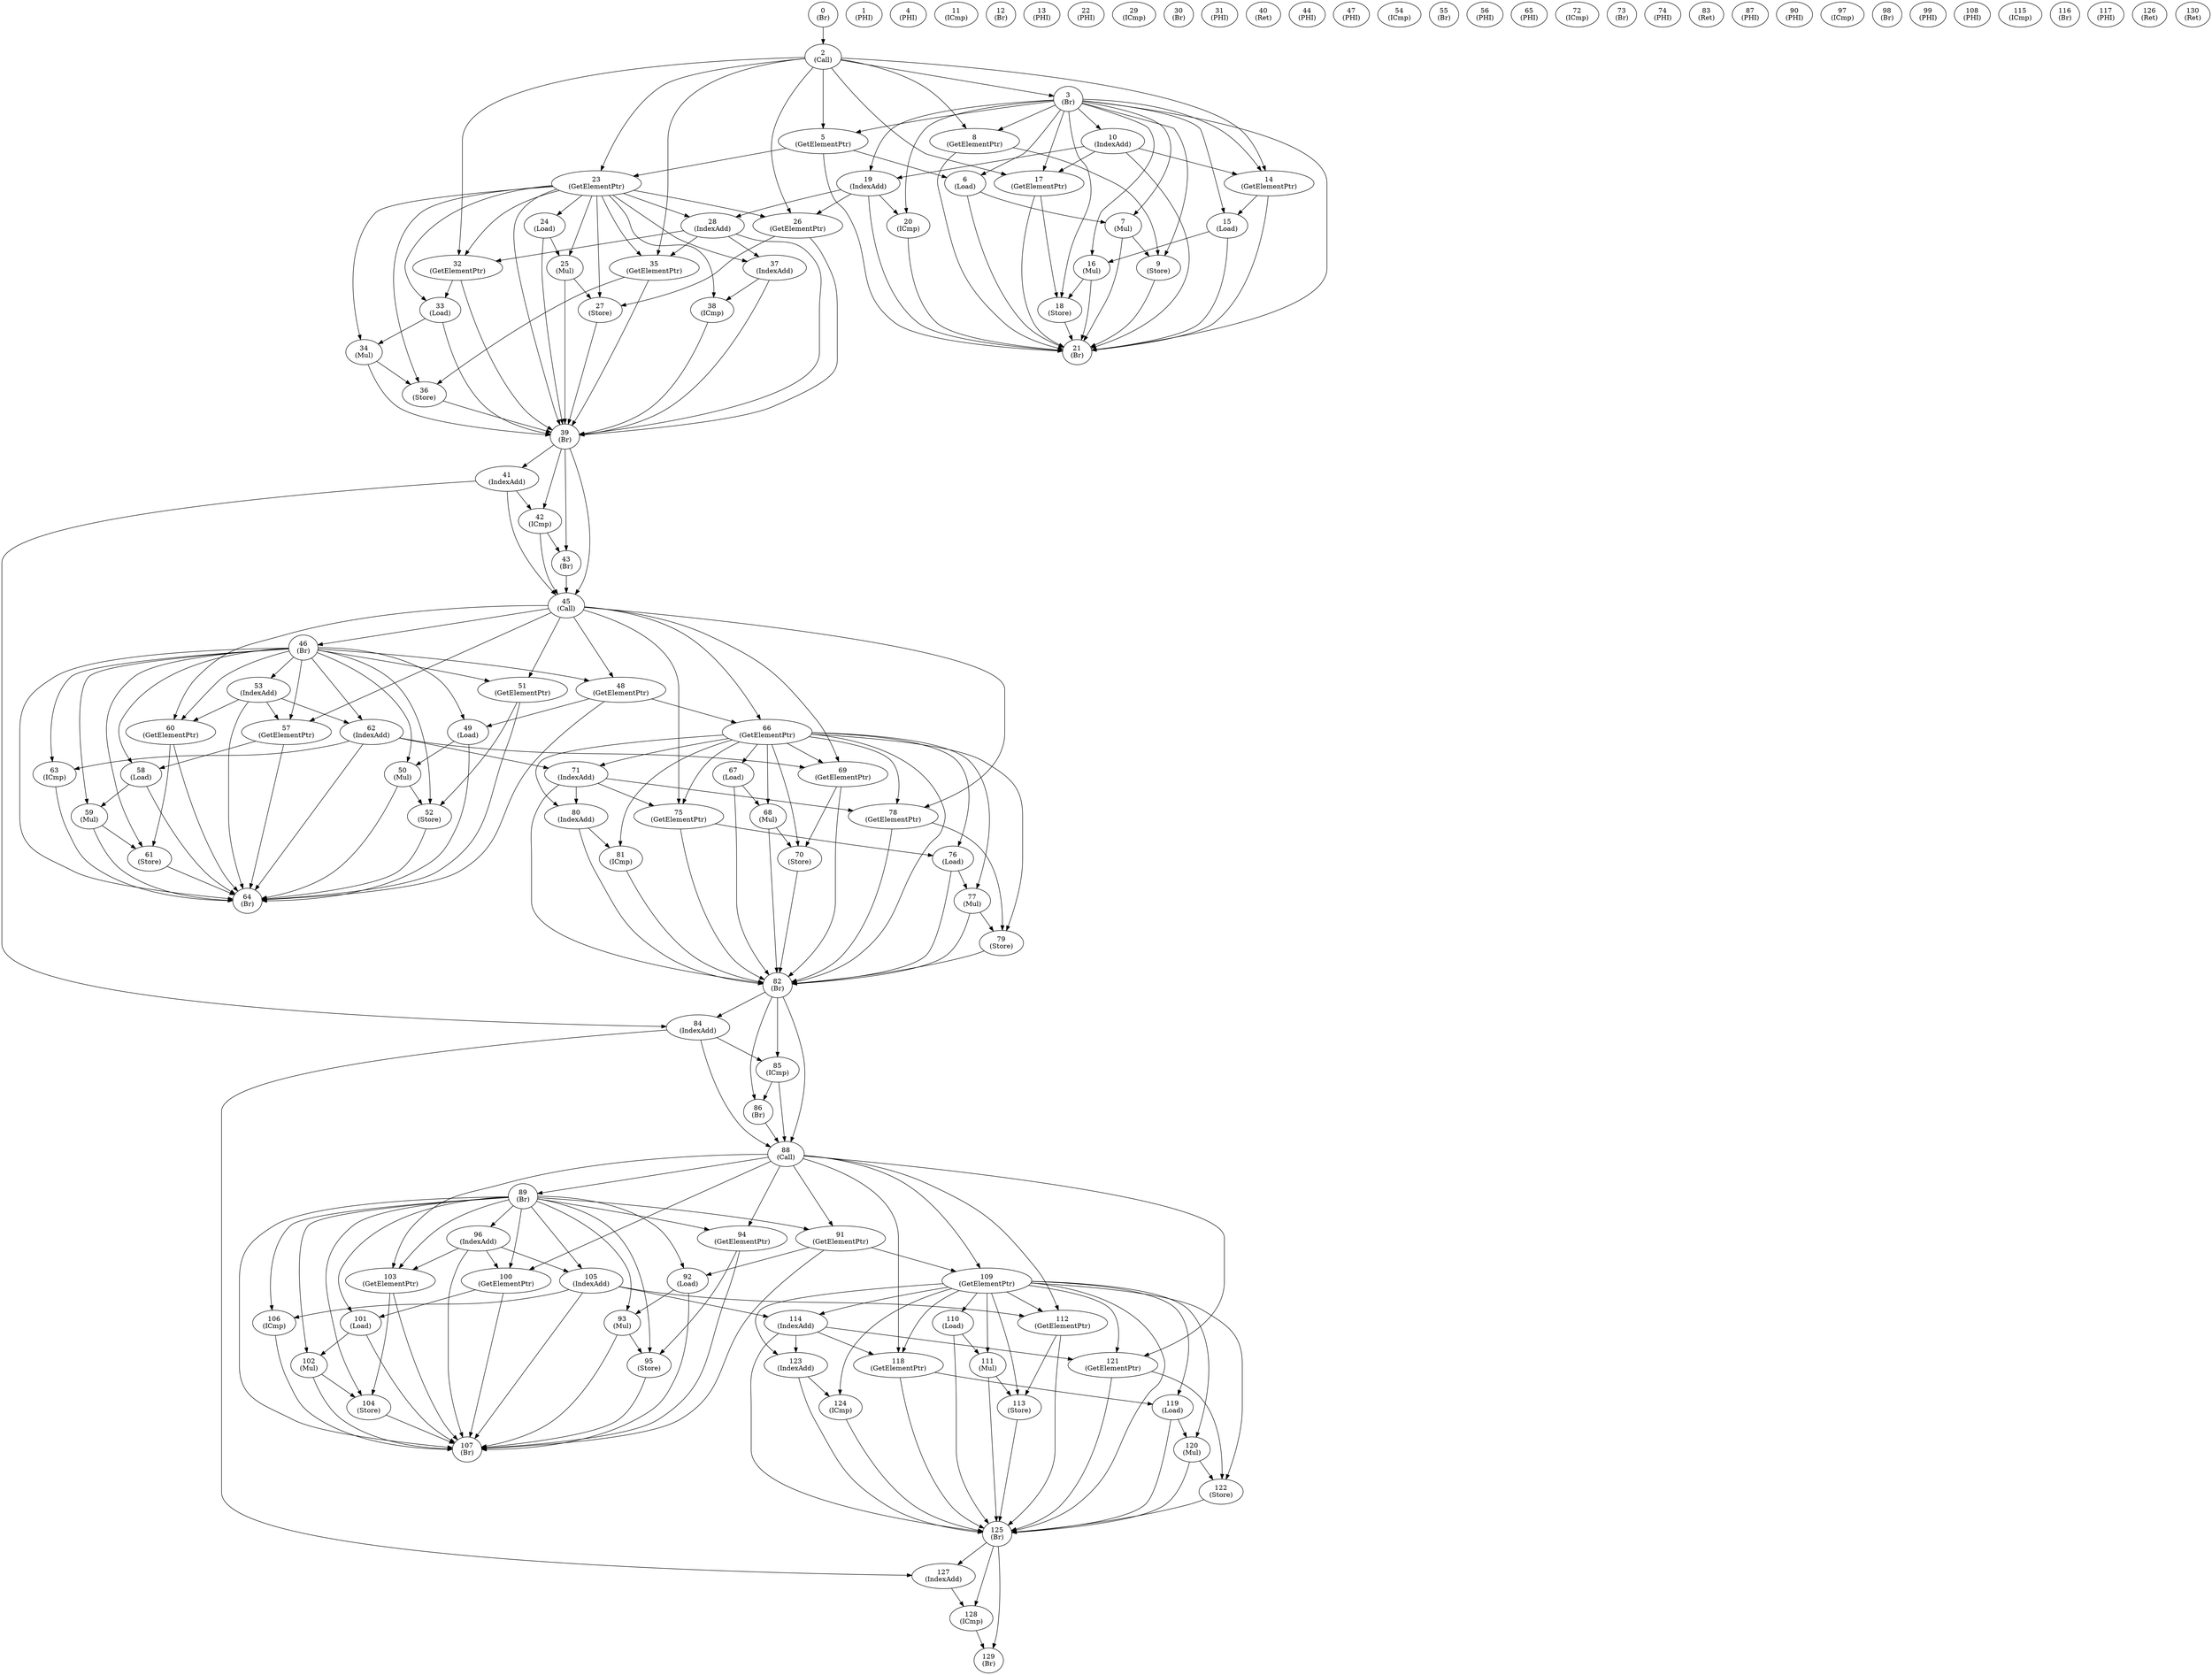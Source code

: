 digraph G {
0[label="0\n(Br)"];
1[label="1\n(PHI)"];
2[label="2\n(Call)"];
3[label="3\n(Br)"];
4[label="4\n(PHI)"];
5[label="5\n(GetElementPtr)"];
6[label="6\n(Load)"];
7[label="7\n(Mul)"];
8[label="8\n(GetElementPtr)"];
9[label="9\n(Store)"];
10[label="10\n(IndexAdd)"];
11[label="11\n(ICmp)"];
12[label="12\n(Br)"];
13[label="13\n(PHI)"];
14[label="14\n(GetElementPtr)"];
15[label="15\n(Load)"];
16[label="16\n(Mul)"];
17[label="17\n(GetElementPtr)"];
18[label="18\n(Store)"];
19[label="19\n(IndexAdd)"];
20[label="20\n(ICmp)"];
21[label="21\n(Br)"];
22[label="22\n(PHI)"];
23[label="23\n(GetElementPtr)"];
24[label="24\n(Load)"];
25[label="25\n(Mul)"];
26[label="26\n(GetElementPtr)"];
27[label="27\n(Store)"];
28[label="28\n(IndexAdd)"];
29[label="29\n(ICmp)"];
30[label="30\n(Br)"];
31[label="31\n(PHI)"];
32[label="32\n(GetElementPtr)"];
33[label="33\n(Load)"];
34[label="34\n(Mul)"];
35[label="35\n(GetElementPtr)"];
36[label="36\n(Store)"];
37[label="37\n(IndexAdd)"];
38[label="38\n(ICmp)"];
39[label="39\n(Br)"];
40[label="40\n(Ret)"];
41[label="41\n(IndexAdd)"];
42[label="42\n(ICmp)"];
43[label="43\n(Br)"];
44[label="44\n(PHI)"];
45[label="45\n(Call)"];
46[label="46\n(Br)"];
47[label="47\n(PHI)"];
48[label="48\n(GetElementPtr)"];
49[label="49\n(Load)"];
50[label="50\n(Mul)"];
51[label="51\n(GetElementPtr)"];
52[label="52\n(Store)"];
53[label="53\n(IndexAdd)"];
54[label="54\n(ICmp)"];
55[label="55\n(Br)"];
56[label="56\n(PHI)"];
57[label="57\n(GetElementPtr)"];
58[label="58\n(Load)"];
59[label="59\n(Mul)"];
60[label="60\n(GetElementPtr)"];
61[label="61\n(Store)"];
62[label="62\n(IndexAdd)"];
63[label="63\n(ICmp)"];
64[label="64\n(Br)"];
65[label="65\n(PHI)"];
66[label="66\n(GetElementPtr)"];
67[label="67\n(Load)"];
68[label="68\n(Mul)"];
69[label="69\n(GetElementPtr)"];
70[label="70\n(Store)"];
71[label="71\n(IndexAdd)"];
72[label="72\n(ICmp)"];
73[label="73\n(Br)"];
74[label="74\n(PHI)"];
75[label="75\n(GetElementPtr)"];
76[label="76\n(Load)"];
77[label="77\n(Mul)"];
78[label="78\n(GetElementPtr)"];
79[label="79\n(Store)"];
80[label="80\n(IndexAdd)"];
81[label="81\n(ICmp)"];
82[label="82\n(Br)"];
83[label="83\n(Ret)"];
84[label="84\n(IndexAdd)"];
85[label="85\n(ICmp)"];
86[label="86\n(Br)"];
87[label="87\n(PHI)"];
88[label="88\n(Call)"];
89[label="89\n(Br)"];
90[label="90\n(PHI)"];
91[label="91\n(GetElementPtr)"];
92[label="92\n(Load)"];
93[label="93\n(Mul)"];
94[label="94\n(GetElementPtr)"];
95[label="95\n(Store)"];
96[label="96\n(IndexAdd)"];
97[label="97\n(ICmp)"];
98[label="98\n(Br)"];
99[label="99\n(PHI)"];
100[label="100\n(GetElementPtr)"];
101[label="101\n(Load)"];
102[label="102\n(Mul)"];
103[label="103\n(GetElementPtr)"];
104[label="104\n(Store)"];
105[label="105\n(IndexAdd)"];
106[label="106\n(ICmp)"];
107[label="107\n(Br)"];
108[label="108\n(PHI)"];
109[label="109\n(GetElementPtr)"];
110[label="110\n(Load)"];
111[label="111\n(Mul)"];
112[label="112\n(GetElementPtr)"];
113[label="113\n(Store)"];
114[label="114\n(IndexAdd)"];
115[label="115\n(ICmp)"];
116[label="116\n(Br)"];
117[label="117\n(PHI)"];
118[label="118\n(GetElementPtr)"];
119[label="119\n(Load)"];
120[label="120\n(Mul)"];
121[label="121\n(GetElementPtr)"];
122[label="122\n(Store)"];
123[label="123\n(IndexAdd)"];
124[label="124\n(ICmp)"];
125[label="125\n(Br)"];
126[label="126\n(Ret)"];
127[label="127\n(IndexAdd)"];
128[label="128\n(ICmp)"];
129[label="129\n(Br)"];
130[label="130\n(Ret)"];
128->129 ;
127->128 ;
124->125 ;
123->124 ;
120->122 ;
121->122 ;
119->120 ;
118->119 ;
111->113 ;
112->113 ;
110->111 ;
109->110 ;
106->107 ;
105->106 ;
102->104 ;
103->104 ;
101->102 ;
100->101 ;
93->95 ;
94->95 ;
92->93 ;
91->92 ;
88->121 ;
88->118 ;
88->112 ;
88->109 ;
88->103 ;
88->100 ;
88->94 ;
88->91 ;
85->86 ;
84->85 ;
81->82 ;
80->81 ;
77->79 ;
78->79 ;
76->77 ;
75->76 ;
33->34 ;
32->33 ;
25->27 ;
26->27 ;
24->25 ;
23->24 ;
20->21 ;
19->20 ;
7->9 ;
8->9 ;
2->35 ;
2->32 ;
2->26 ;
2->23 ;
2->17 ;
2->14 ;
2->8 ;
2->5 ;
5->6 ;
6->7 ;
14->15 ;
15->16 ;
17->18 ;
16->18 ;
35->36 ;
34->36 ;
37->38 ;
38->39 ;
41->42 ;
42->43 ;
45->78 ;
45->75 ;
45->69 ;
45->66 ;
45->60 ;
45->57 ;
45->51 ;
45->48 ;
48->49 ;
49->50 ;
51->52 ;
50->52 ;
57->58 ;
58->59 ;
60->61 ;
59->61 ;
62->63 ;
63->64 ;
66->67 ;
67->68 ;
69->70 ;
68->70 ;
114->118 ;
114->121 ;
114->123 ;
105->112 ;
105->114 ;
96->100 ;
96->103 ;
96->105 ;
84->127 ;
71->75 ;
71->78 ;
71->80 ;
62->69 ;
62->71 ;
53->57 ;
53->60 ;
53->62 ;
41->84 ;
28->32 ;
28->35 ;
28->37 ;
19->26 ;
19->28 ;
10->14 ;
10->17 ;
10->19 ;
0->2 ;
2->3 ;
3->5 ;
3->6 ;
3->7 ;
3->8 ;
3->9 ;
3->10 ;
3->14 ;
3->15 ;
3->16 ;
3->17 ;
3->18 ;
3->19 ;
3->20 ;
3->21 ;
5->21 ;
6->21 ;
7->21 ;
8->21 ;
9->21 ;
10->21 ;
14->21 ;
15->21 ;
16->21 ;
17->21 ;
18->21 ;
19->21 ;
23->39 ;
24->39 ;
25->39 ;
26->39 ;
27->39 ;
28->39 ;
32->39 ;
33->39 ;
34->39 ;
35->39 ;
36->39 ;
37->39 ;
39->41 ;
39->42 ;
39->43 ;
39->45 ;
41->45 ;
42->45 ;
43->45 ;
45->46 ;
46->48 ;
46->49 ;
46->50 ;
46->51 ;
46->52 ;
46->53 ;
46->57 ;
46->58 ;
46->59 ;
46->60 ;
46->61 ;
46->62 ;
46->63 ;
46->64 ;
48->64 ;
49->64 ;
50->64 ;
51->64 ;
52->64 ;
53->64 ;
57->64 ;
58->64 ;
59->64 ;
60->64 ;
61->64 ;
62->64 ;
66->82 ;
67->82 ;
68->82 ;
69->82 ;
70->82 ;
71->82 ;
75->82 ;
76->82 ;
77->82 ;
78->82 ;
79->82 ;
80->82 ;
82->84 ;
82->85 ;
82->86 ;
82->88 ;
84->88 ;
85->88 ;
86->88 ;
88->89 ;
89->91 ;
89->92 ;
89->93 ;
89->94 ;
89->95 ;
89->96 ;
89->100 ;
89->101 ;
89->102 ;
89->103 ;
89->104 ;
89->105 ;
89->106 ;
89->107 ;
91->107 ;
92->107 ;
93->107 ;
94->107 ;
95->107 ;
96->107 ;
100->107 ;
101->107 ;
102->107 ;
103->107 ;
104->107 ;
105->107 ;
109->125 ;
110->125 ;
111->125 ;
112->125 ;
113->125 ;
114->125 ;
118->125 ;
119->125 ;
120->125 ;
121->125 ;
122->125 ;
123->125 ;
125->127 ;
125->128 ;
125->129 ;
5->23 ;
23->25 ;
23->26 ;
23->27 ;
23->28 ;
23->32 ;
23->33 ;
23->34 ;
23->35 ;
23->36 ;
23->37 ;
23->38 ;
48->66 ;
66->68 ;
66->69 ;
66->70 ;
66->71 ;
66->75 ;
66->76 ;
66->77 ;
66->78 ;
66->79 ;
66->80 ;
66->81 ;
91->109 ;
109->111 ;
109->112 ;
109->113 ;
109->114 ;
109->118 ;
109->119 ;
109->120 ;
109->121 ;
109->122 ;
109->123 ;
109->124 ;
}
